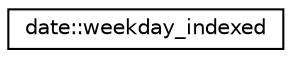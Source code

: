 digraph "Graphical Class Hierarchy"
{
 // LATEX_PDF_SIZE
  edge [fontname="Helvetica",fontsize="10",labelfontname="Helvetica",labelfontsize="10"];
  node [fontname="Helvetica",fontsize="10",shape=record];
  rankdir="LR";
  Node0 [label="date::weekday_indexed",height=0.2,width=0.4,color="black", fillcolor="white", style="filled",URL="$classdate_1_1weekday__indexed.html",tooltip=" "];
}
